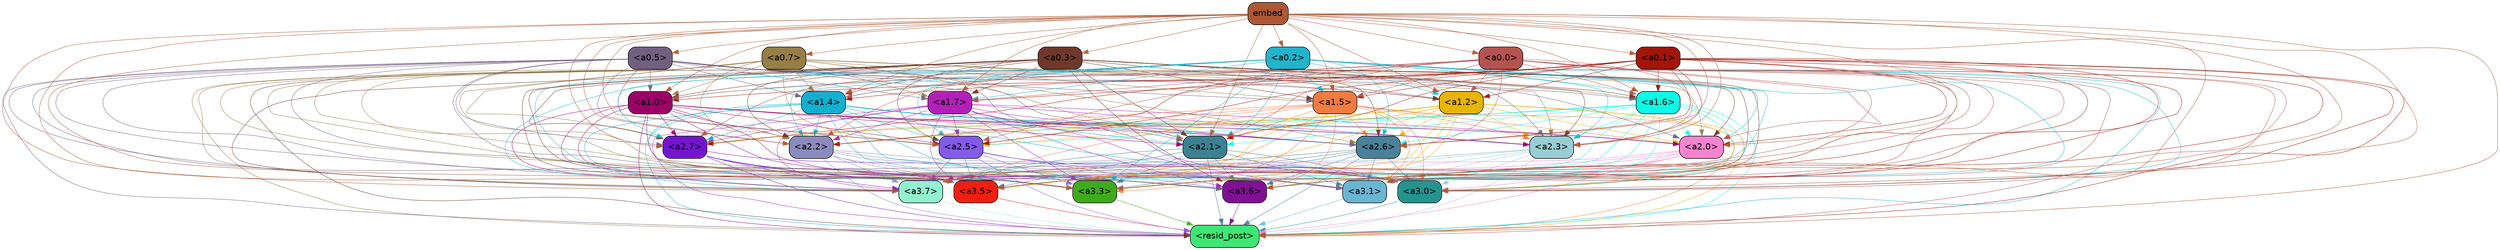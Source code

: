 strict digraph "" {
	graph [bgcolor=transparent,
		layout=dot,
		overlap=false,
		splines=true
	];
	"<a3.7>"	[color=black,
		fillcolor="#92f1cf",
		fontname=Helvetica,
		shape=box,
		style="filled, rounded"];
	"<resid_post>"	[color=black,
		fillcolor="#3de774",
		fontname=Helvetica,
		shape=box,
		style="filled, rounded"];
	"<a3.7>" -> "<resid_post>"	[color="#92f1cf",
		penwidth=0.6];
	"<a3.6>"	[color=black,
		fillcolor="#801094",
		fontname=Helvetica,
		shape=box,
		style="filled, rounded"];
	"<a3.6>" -> "<resid_post>"	[color="#801094",
		penwidth=0.6];
	"<a3.5>"	[color=black,
		fillcolor="#f01f12",
		fontname=Helvetica,
		shape=box,
		style="filled, rounded"];
	"<a3.5>" -> "<resid_post>"	[color="#f01f12",
		penwidth=0.6];
	"<a3.3>"	[color=black,
		fillcolor="#40ab1a",
		fontname=Helvetica,
		shape=box,
		style="filled, rounded"];
	"<a3.3>" -> "<resid_post>"	[color="#40ab1a",
		penwidth=0.6];
	"<a3.1>"	[color=black,
		fillcolor="#69b6d2",
		fontname=Helvetica,
		shape=box,
		style="filled, rounded"];
	"<a3.1>" -> "<resid_post>"	[color="#69b6d2",
		penwidth=0.6];
	"<a3.0>"	[color=black,
		fillcolor="#24948f",
		fontname=Helvetica,
		shape=box,
		style="filled, rounded"];
	"<a3.0>" -> "<resid_post>"	[color="#24948f",
		penwidth=0.6];
	"<a2.7>"	[color=black,
		fillcolor="#7315cf",
		fontname=Helvetica,
		shape=box,
		style="filled, rounded"];
	"<a2.7>" -> "<a3.7>"	[color="#7315cf",
		penwidth=0.6];
	"<a2.7>" -> "<resid_post>"	[color="#7315cf",
		penwidth=0.6];
	"<a2.7>" -> "<a3.6>"	[color="#7315cf",
		penwidth=0.6];
	"<a2.7>" -> "<a3.5>"	[color="#7315cf",
		penwidth=0.6];
	"<a2.7>" -> "<a3.3>"	[color="#7315cf",
		penwidth=0.6];
	"<a2.7>" -> "<a3.1>"	[color="#7315cf",
		penwidth=0.6];
	"<a2.7>" -> "<a3.0>"	[color="#7315cf",
		penwidth=0.6];
	"<a2.6>"	[color=black,
		fillcolor="#488199",
		fontname=Helvetica,
		shape=box,
		style="filled, rounded"];
	"<a2.6>" -> "<a3.7>"	[color="#488199",
		penwidth=0.6];
	"<a2.6>" -> "<resid_post>"	[color="#488199",
		penwidth=0.6];
	"<a2.6>" -> "<a3.6>"	[color="#488199",
		penwidth=0.6];
	"<a2.6>" -> "<a3.5>"	[color="#488199",
		penwidth=0.6];
	"<a2.6>" -> "<a3.3>"	[color="#488199",
		penwidth=0.6];
	"<a2.6>" -> "<a3.1>"	[color="#488199",
		penwidth=0.6];
	"<a2.6>" -> "<a3.0>"	[color="#488199",
		penwidth=0.6];
	"<a2.5>"	[color=black,
		fillcolor="#845aea",
		fontname=Helvetica,
		shape=box,
		style="filled, rounded"];
	"<a2.5>" -> "<a3.7>"	[color="#845aea",
		penwidth=0.6];
	"<a2.5>" -> "<resid_post>"	[color="#845aea",
		penwidth=0.6];
	"<a2.5>" -> "<a3.6>"	[color="#845aea",
		penwidth=0.6];
	"<a2.5>" -> "<a3.5>"	[color="#845aea",
		penwidth=0.6];
	"<a2.5>" -> "<a3.3>"	[color="#845aea",
		penwidth=0.6];
	"<a2.5>" -> "<a3.1>"	[color="#845aea",
		penwidth=0.6];
	"<a2.5>" -> "<a3.0>"	[color="#845aea",
		penwidth=0.6];
	"<a2.3>"	[color=black,
		fillcolor="#99cdd4",
		fontname=Helvetica,
		shape=box,
		style="filled, rounded"];
	"<a2.3>" -> "<a3.7>"	[color="#99cdd4",
		penwidth=0.6];
	"<a2.3>" -> "<resid_post>"	[color="#99cdd4",
		penwidth=0.6];
	"<a2.3>" -> "<a3.6>"	[color="#99cdd4",
		penwidth=0.6];
	"<a2.3>" -> "<a3.5>"	[color="#99cdd4",
		penwidth=0.6];
	"<a2.3>" -> "<a3.3>"	[color="#99cdd4",
		penwidth=0.6];
	"<a2.3>" -> "<a3.1>"	[color="#99cdd4",
		penwidth=0.6];
	"<a2.3>" -> "<a3.0>"	[color="#99cdd4",
		penwidth=0.6];
	"<a2.2>"	[color=black,
		fillcolor="#8b8cbd",
		fontname=Helvetica,
		shape=box,
		style="filled, rounded"];
	"<a2.2>" -> "<a3.7>"	[color="#8b8cbd",
		penwidth=0.6];
	"<a2.2>" -> "<resid_post>"	[color="#8b8cbd",
		penwidth=0.6];
	"<a2.2>" -> "<a3.6>"	[color="#8b8cbd",
		penwidth=0.6];
	"<a2.2>" -> "<a3.5>"	[color="#8b8cbd",
		penwidth=0.6];
	"<a2.2>" -> "<a3.3>"	[color="#8b8cbd",
		penwidth=0.6];
	"<a2.2>" -> "<a3.1>"	[color="#8b8cbd",
		penwidth=0.6];
	"<a2.2>" -> "<a3.0>"	[color="#8b8cbd",
		penwidth=0.6];
	"<a2.1>"	[color=black,
		fillcolor="#3b8191",
		fontname=Helvetica,
		shape=box,
		style="filled, rounded"];
	"<a2.1>" -> "<a3.7>"	[color="#3b8191",
		penwidth=0.6];
	"<a2.1>" -> "<resid_post>"	[color="#3b8191",
		penwidth=0.6];
	"<a2.1>" -> "<a3.6>"	[color="#3b8191",
		penwidth=0.6];
	"<a2.1>" -> "<a3.5>"	[color="#3b8191",
		penwidth=0.6];
	"<a2.1>" -> "<a3.3>"	[color="#3b8191",
		penwidth=0.6];
	"<a2.1>" -> "<a3.1>"	[color="#3b8191",
		penwidth=0.6];
	"<a2.1>" -> "<a3.0>"	[color="#3b8191",
		penwidth=0.6];
	"<a2.0>"	[color=black,
		fillcolor="#f683ce",
		fontname=Helvetica,
		shape=box,
		style="filled, rounded"];
	"<a2.0>" -> "<a3.7>"	[color="#f683ce",
		penwidth=0.6];
	"<a2.0>" -> "<resid_post>"	[color="#f683ce",
		penwidth=0.6];
	"<a2.0>" -> "<a3.6>"	[color="#f683ce",
		penwidth=0.6];
	"<a2.0>" -> "<a3.5>"	[color="#f683ce",
		penwidth=0.6];
	"<a2.0>" -> "<a3.3>"	[color="#f683ce",
		penwidth=0.6];
	"<a2.0>" -> "<a3.1>"	[color="#f683ce",
		penwidth=0.6];
	"<a2.0>" -> "<a3.0>"	[color="#f683ce",
		penwidth=0.6];
	"<a1.7>"	[color=black,
		fillcolor="#b320b9",
		fontname=Helvetica,
		shape=box,
		style="filled, rounded"];
	"<a1.7>" -> "<a3.7>"	[color="#b320b9",
		penwidth=0.6];
	"<a1.7>" -> "<resid_post>"	[color="#b320b9",
		penwidth=0.6];
	"<a1.7>" -> "<a3.6>"	[color="#b320b9",
		penwidth=0.6];
	"<a1.7>" -> "<a3.5>"	[color="#b320b9",
		penwidth=0.6];
	"<a1.7>" -> "<a3.3>"	[color="#b320b9",
		penwidth=0.6];
	"<a1.7>" -> "<a3.1>"	[color="#b320b9",
		penwidth=0.6];
	"<a1.7>" -> "<a3.0>"	[color="#b320b9",
		penwidth=0.6];
	"<a1.7>" -> "<a2.7>"	[color="#b320b9",
		penwidth=0.6];
	"<a1.7>" -> "<a2.6>"	[color="#b320b9",
		penwidth=0.6];
	"<a1.7>" -> "<a2.5>"	[color="#b320b9",
		penwidth=0.6];
	"<a1.7>" -> "<a2.3>"	[color="#b320b9",
		penwidth=0.6];
	"<a1.7>" -> "<a2.2>"	[color="#b320b9",
		penwidth=0.6];
	"<a1.7>" -> "<a2.1>"	[color="#b320b9",
		penwidth=0.6];
	"<a1.7>" -> "<a2.0>"	[color="#b320b9",
		penwidth=0.6];
	"<a1.6>"	[color=black,
		fillcolor="#08fee5",
		fontname=Helvetica,
		shape=box,
		style="filled, rounded"];
	"<a1.6>" -> "<a3.7>"	[color="#08fee5",
		penwidth=0.6];
	"<a1.6>" -> "<resid_post>"	[color="#08fee5",
		penwidth=0.6];
	"<a1.6>" -> "<a3.6>"	[color="#08fee5",
		penwidth=0.6];
	"<a1.6>" -> "<a3.5>"	[color="#08fee5",
		penwidth=0.6];
	"<a1.6>" -> "<a3.3>"	[color="#08fee5",
		penwidth=0.6];
	"<a1.6>" -> "<a3.1>"	[color="#08fee5",
		penwidth=0.6];
	"<a1.6>" -> "<a3.0>"	[color="#08fee5",
		penwidth=0.6];
	"<a1.6>" -> "<a2.7>"	[color="#08fee5",
		penwidth=0.6];
	"<a1.6>" -> "<a2.6>"	[color="#08fee5",
		penwidth=0.6];
	"<a1.6>" -> "<a2.5>"	[color="#08fee5",
		penwidth=0.6];
	"<a1.6>" -> "<a2.3>"	[color="#08fee5",
		penwidth=0.6];
	"<a1.6>" -> "<a2.2>"	[color="#08fee5",
		penwidth=0.6];
	"<a1.6>" -> "<a2.1>"	[color="#08fee5",
		penwidth=0.6];
	"<a1.6>" -> "<a2.0>"	[color="#08fee5",
		penwidth=0.6];
	"<a1.5>"	[color=black,
		fillcolor="#f37b41",
		fontname=Helvetica,
		shape=box,
		style="filled, rounded"];
	"<a1.5>" -> "<a3.7>"	[color="#f37b41",
		penwidth=0.6];
	"<a1.5>" -> "<resid_post>"	[color="#f37b41",
		penwidth=0.6];
	"<a1.5>" -> "<a3.6>"	[color="#f37b41",
		penwidth=0.6];
	"<a1.5>" -> "<a3.5>"	[color="#f37b41",
		penwidth=0.6];
	"<a1.5>" -> "<a3.3>"	[color="#f37b41",
		penwidth=0.6];
	"<a1.5>" -> "<a3.1>"	[color="#f37b41",
		penwidth=0.6];
	"<a1.5>" -> "<a3.0>"	[color="#f37b41",
		penwidth=0.6];
	"<a1.5>" -> "<a2.7>"	[color="#f37b41",
		penwidth=0.6];
	"<a1.5>" -> "<a2.6>"	[color="#f37b41",
		penwidth=0.6];
	"<a1.5>" -> "<a2.5>"	[color="#f37b41",
		penwidth=0.6];
	"<a1.5>" -> "<a2.3>"	[color="#f37b41",
		penwidth=0.6];
	"<a1.5>" -> "<a2.2>"	[color="#f37b41",
		penwidth=0.6];
	"<a1.5>" -> "<a2.1>"	[color="#f37b41",
		penwidth=0.6];
	"<a1.5>" -> "<a2.0>"	[color="#f37b41",
		penwidth=0.6];
	"<a1.4>"	[color=black,
		fillcolor="#14afd0",
		fontname=Helvetica,
		shape=box,
		style="filled, rounded"];
	"<a1.4>" -> "<a3.7>"	[color="#14afd0",
		penwidth=0.6];
	"<a1.4>" -> "<resid_post>"	[color="#14afd0",
		penwidth=0.6];
	"<a1.4>" -> "<a3.6>"	[color="#14afd0",
		penwidth=0.6];
	"<a1.4>" -> "<a3.5>"	[color="#14afd0",
		penwidth=0.6];
	"<a1.4>" -> "<a3.3>"	[color="#14afd0",
		penwidth=0.6];
	"<a1.4>" -> "<a3.1>"	[color="#14afd0",
		penwidth=0.6];
	"<a1.4>" -> "<a3.0>"	[color="#14afd0",
		penwidth=0.6];
	"<a1.4>" -> "<a2.7>"	[color="#14afd0",
		penwidth=0.6];
	"<a1.4>" -> "<a2.6>"	[color="#14afd0",
		penwidth=0.6];
	"<a1.4>" -> "<a2.5>"	[color="#14afd0",
		penwidth=0.6];
	"<a1.4>" -> "<a2.3>"	[color="#14afd0",
		penwidth=0.6];
	"<a1.4>" -> "<a2.2>"	[color="#14afd0",
		penwidth=0.6];
	"<a1.4>" -> "<a2.1>"	[color="#14afd0",
		penwidth=0.6];
	"<a1.4>" -> "<a2.0>"	[color="#14afd0",
		penwidth=0.6];
	"<a1.2>"	[color=black,
		fillcolor="#e7b500",
		fontname=Helvetica,
		shape=box,
		style="filled, rounded"];
	"<a1.2>" -> "<a3.7>"	[color="#e7b500",
		penwidth=0.6];
	"<a1.2>" -> "<resid_post>"	[color="#e7b500",
		penwidth=0.6];
	"<a1.2>" -> "<a3.6>"	[color="#e7b500",
		penwidth=0.6];
	"<a1.2>" -> "<a3.5>"	[color="#e7b500",
		penwidth=0.6];
	"<a1.2>" -> "<a3.3>"	[color="#e7b500",
		penwidth=0.6];
	"<a1.2>" -> "<a3.1>"	[color="#e7b500",
		penwidth=0.6];
	"<a1.2>" -> "<a3.0>"	[color="#e7b500",
		penwidth=0.6];
	"<a1.2>" -> "<a2.7>"	[color="#e7b500",
		penwidth=0.6];
	"<a1.2>" -> "<a2.6>"	[color="#e7b500",
		penwidth=0.6];
	"<a1.2>" -> "<a2.5>"	[color="#e7b500",
		penwidth=0.6];
	"<a1.2>" -> "<a2.3>"	[color="#e7b500",
		penwidth=0.6];
	"<a1.2>" -> "<a2.2>"	[color="#e7b500",
		penwidth=0.6];
	"<a1.2>" -> "<a2.1>"	[color="#e7b500",
		penwidth=0.6];
	"<a1.2>" -> "<a2.0>"	[color="#e7b500",
		penwidth=0.6];
	"<a1.0>"	[color=black,
		fillcolor="#9c0168",
		fontname=Helvetica,
		shape=box,
		style="filled, rounded"];
	"<a1.0>" -> "<a3.7>"	[color="#9c0168",
		penwidth=0.6];
	"<a1.0>" -> "<resid_post>"	[color="#9c0168",
		penwidth=0.6];
	"<a1.0>" -> "<a3.6>"	[color="#9c0168",
		penwidth=0.6];
	"<a1.0>" -> "<a3.5>"	[color="#9c0168",
		penwidth=0.6];
	"<a1.0>" -> "<a3.3>"	[color="#9c0168",
		penwidth=0.6];
	"<a1.0>" -> "<a3.1>"	[color="#9c0168",
		penwidth=0.6];
	"<a1.0>" -> "<a3.0>"	[color="#9c0168",
		penwidth=0.6];
	"<a1.0>" -> "<a2.7>"	[color="#9c0168",
		penwidth=0.6];
	"<a1.0>" -> "<a2.6>"	[color="#9c0168",
		penwidth=0.6];
	"<a1.0>" -> "<a2.5>"	[color="#9c0168",
		penwidth=0.6];
	"<a1.0>" -> "<a2.3>"	[color="#9c0168",
		penwidth=0.6];
	"<a1.0>" -> "<a2.2>"	[color="#9c0168",
		penwidth=0.6];
	"<a1.0>" -> "<a2.1>"	[color="#9c0168",
		penwidth=0.6];
	"<a1.0>" -> "<a2.0>"	[color="#9c0168",
		penwidth=0.6];
	"<a0.7>"	[color=black,
		fillcolor="#967e45",
		fontname=Helvetica,
		shape=box,
		style="filled, rounded"];
	"<a0.7>" -> "<a3.7>"	[color="#967e45",
		penwidth=0.6];
	"<a0.7>" -> "<resid_post>"	[color="#967e45",
		penwidth=0.6];
	"<a0.7>" -> "<a3.6>"	[color="#967e45",
		penwidth=0.6];
	"<a0.7>" -> "<a3.5>"	[color="#967e45",
		penwidth=0.6];
	"<a0.7>" -> "<a3.3>"	[color="#967e45",
		penwidth=0.6];
	"<a0.7>" -> "<a3.1>"	[color="#967e45",
		penwidth=0.6];
	"<a0.7>" -> "<a3.0>"	[color="#967e45",
		penwidth=0.6];
	"<a0.7>" -> "<a2.7>"	[color="#967e45",
		penwidth=0.6];
	"<a0.7>" -> "<a2.6>"	[color="#967e45",
		penwidth=0.6];
	"<a0.7>" -> "<a2.5>"	[color="#967e45",
		penwidth=0.6];
	"<a0.7>" -> "<a2.3>"	[color="#967e45",
		penwidth=0.6];
	"<a0.7>" -> "<a2.2>"	[color="#967e45",
		penwidth=0.6];
	"<a0.7>" -> "<a2.1>"	[color="#967e45",
		penwidth=0.6];
	"<a0.7>" -> "<a2.0>"	[color="#967e45",
		penwidth=0.6];
	"<a0.7>" -> "<a1.7>"	[color="#967e45",
		penwidth=0.6];
	"<a0.7>" -> "<a1.6>"	[color="#967e45",
		penwidth=0.6];
	"<a0.7>" -> "<a1.5>"	[color="#967e45",
		penwidth=0.6];
	"<a0.7>" -> "<a1.4>"	[color="#967e45",
		penwidth=0.6];
	"<a0.7>" -> "<a1.2>"	[color="#967e45",
		penwidth=0.6];
	"<a0.7>" -> "<a1.0>"	[color="#967e45",
		penwidth=0.6];
	"<a0.5>"	[color=black,
		fillcolor="#736081",
		fontname=Helvetica,
		shape=box,
		style="filled, rounded"];
	"<a0.5>" -> "<a3.7>"	[color="#736081",
		penwidth=0.6];
	"<a0.5>" -> "<resid_post>"	[color="#736081",
		penwidth=0.6];
	"<a0.5>" -> "<a3.6>"	[color="#736081",
		penwidth=0.6];
	"<a0.5>" -> "<a3.5>"	[color="#736081",
		penwidth=0.6];
	"<a0.5>" -> "<a3.3>"	[color="#736081",
		penwidth=0.6];
	"<a0.5>" -> "<a3.1>"	[color="#736081",
		penwidth=0.6];
	"<a0.5>" -> "<a3.0>"	[color="#736081",
		penwidth=0.6];
	"<a0.5>" -> "<a2.7>"	[color="#736081",
		penwidth=0.6];
	"<a0.5>" -> "<a2.6>"	[color="#736081",
		penwidth=0.6];
	"<a0.5>" -> "<a2.5>"	[color="#736081",
		penwidth=0.6];
	"<a0.5>" -> "<a2.3>"	[color="#736081",
		penwidth=0.6];
	"<a0.5>" -> "<a2.2>"	[color="#736081",
		penwidth=0.6];
	"<a0.5>" -> "<a2.1>"	[color="#736081",
		penwidth=0.6];
	"<a0.5>" -> "<a2.0>"	[color="#736081",
		penwidth=0.6];
	"<a0.5>" -> "<a1.7>"	[color="#736081",
		penwidth=0.6];
	"<a0.5>" -> "<a1.6>"	[color="#736081",
		penwidth=0.6];
	"<a0.5>" -> "<a1.5>"	[color="#736081",
		penwidth=0.6];
	"<a0.5>" -> "<a1.4>"	[color="#736081",
		penwidth=0.6];
	"<a0.5>" -> "<a1.2>"	[color="#736081",
		penwidth=0.6];
	"<a0.5>" -> "<a1.0>"	[color="#736081",
		penwidth=0.6];
	"<a0.3>"	[color=black,
		fillcolor="#6f382b",
		fontname=Helvetica,
		shape=box,
		style="filled, rounded"];
	"<a0.3>" -> "<a3.7>"	[color="#6f382b",
		penwidth=0.6];
	"<a0.3>" -> "<resid_post>"	[color="#6f382b",
		penwidth=0.6];
	"<a0.3>" -> "<a3.6>"	[color="#6f382b",
		penwidth=0.6];
	"<a0.3>" -> "<a3.5>"	[color="#6f382b",
		penwidth=0.6];
	"<a0.3>" -> "<a3.3>"	[color="#6f382b",
		penwidth=0.6];
	"<a0.3>" -> "<a3.1>"	[color="#6f382b",
		penwidth=0.6];
	"<a0.3>" -> "<a3.0>"	[color="#6f382b",
		penwidth=0.6];
	"<a0.3>" -> "<a2.7>"	[color="#6f382b",
		penwidth=0.6];
	"<a0.3>" -> "<a2.6>"	[color="#6f382b",
		penwidth=0.6];
	"<a0.3>" -> "<a2.5>"	[color="#6f382b",
		penwidth=0.6];
	"<a0.3>" -> "<a2.3>"	[color="#6f382b",
		penwidth=0.6];
	"<a0.3>" -> "<a2.2>"	[color="#6f382b",
		penwidth=0.6];
	"<a0.3>" -> "<a2.1>"	[color="#6f382b",
		penwidth=0.6];
	"<a0.3>" -> "<a2.0>"	[color="#6f382b",
		penwidth=0.6];
	"<a0.3>" -> "<a1.7>"	[color="#6f382b",
		penwidth=0.6];
	"<a0.3>" -> "<a1.6>"	[color="#6f382b",
		penwidth=0.6];
	"<a0.3>" -> "<a1.5>"	[color="#6f382b",
		penwidth=0.6];
	"<a0.3>" -> "<a1.4>"	[color="#6f382b",
		penwidth=0.6];
	"<a0.3>" -> "<a1.2>"	[color="#6f382b",
		penwidth=0.6];
	"<a0.3>" -> "<a1.0>"	[color="#6f382b",
		penwidth=0.6];
	"<a0.2>"	[color=black,
		fillcolor="#21b4cb",
		fontname=Helvetica,
		shape=box,
		style="filled, rounded"];
	"<a0.2>" -> "<a3.7>"	[color="#21b4cb",
		penwidth=0.6];
	"<a0.2>" -> "<resid_post>"	[color="#21b4cb",
		penwidth=0.6];
	"<a0.2>" -> "<a3.6>"	[color="#21b4cb",
		penwidth=0.6];
	"<a0.2>" -> "<a3.5>"	[color="#21b4cb",
		penwidth=0.6];
	"<a0.2>" -> "<a3.3>"	[color="#21b4cb",
		penwidth=0.6];
	"<a0.2>" -> "<a3.1>"	[color="#21b4cb",
		penwidth=0.6];
	"<a0.2>" -> "<a3.0>"	[color="#21b4cb",
		penwidth=0.6];
	"<a0.2>" -> "<a2.7>"	[color="#21b4cb",
		penwidth=0.6];
	"<a0.2>" -> "<a2.6>"	[color="#21b4cb",
		penwidth=0.6];
	"<a0.2>" -> "<a2.5>"	[color="#21b4cb",
		penwidth=0.6];
	"<a0.2>" -> "<a2.3>"	[color="#21b4cb",
		penwidth=0.6];
	"<a0.2>" -> "<a2.2>"	[color="#21b4cb",
		penwidth=0.6];
	"<a0.2>" -> "<a2.1>"	[color="#21b4cb",
		penwidth=0.6];
	"<a0.2>" -> "<a2.0>"	[color="#21b4cb",
		penwidth=0.6];
	"<a0.2>" -> "<a1.7>"	[color="#21b4cb",
		penwidth=0.6];
	"<a0.2>" -> "<a1.6>"	[color="#21b4cb",
		penwidth=0.6];
	"<a0.2>" -> "<a1.5>"	[color="#21b4cb",
		penwidth=0.6];
	"<a0.2>" -> "<a1.4>"	[color="#21b4cb",
		penwidth=0.6];
	"<a0.2>" -> "<a1.2>"	[color="#21b4cb",
		penwidth=0.6];
	"<a0.2>" -> "<a1.0>"	[color="#21b4cb",
		penwidth=0.6];
	"<a0.1>"	[color=black,
		fillcolor="#a21508",
		fontname=Helvetica,
		shape=box,
		style="filled, rounded"];
	"<a0.1>" -> "<a3.7>"	[color="#a21508",
		penwidth=0.6];
	"<a0.1>" -> "<resid_post>"	[color="#a21508",
		penwidth=0.6];
	"<a0.1>" -> "<a3.6>"	[color="#a21508",
		penwidth=0.6];
	"<a0.1>" -> "<a3.5>"	[color="#a21508",
		penwidth=0.6];
	"<a0.1>" -> "<a3.3>"	[color="#a21508",
		penwidth=0.6];
	"<a0.1>" -> "<a3.1>"	[color="#a21508",
		penwidth=0.6];
	"<a0.1>" -> "<a3.0>"	[color="#a21508",
		penwidth=0.6];
	"<a0.1>" -> "<a2.7>"	[color="#a21508",
		penwidth=0.6];
	"<a0.1>" -> "<a2.6>"	[color="#a21508",
		penwidth=0.6];
	"<a0.1>" -> "<a2.5>"	[color="#a21508",
		penwidth=0.6];
	"<a0.1>" -> "<a2.3>"	[color="#a21508",
		penwidth=0.6];
	"<a0.1>" -> "<a2.2>"	[color="#a21508",
		penwidth=0.6];
	"<a0.1>" -> "<a2.1>"	[color="#a21508",
		penwidth=0.6];
	"<a0.1>" -> "<a2.0>"	[color="#a21508",
		penwidth=0.6];
	"<a0.1>" -> "<a1.7>"	[color="#a21508",
		penwidth=0.6];
	"<a0.1>" -> "<a1.6>"	[color="#a21508",
		penwidth=0.6];
	"<a0.1>" -> "<a1.5>"	[color="#a21508",
		penwidth=0.6];
	"<a0.1>" -> "<a1.4>"	[color="#a21508",
		penwidth=0.6];
	"<a0.1>" -> "<a1.2>"	[color="#a21508",
		penwidth=0.6];
	"<a0.1>" -> "<a1.0>"	[color="#a21508",
		penwidth=0.6];
	"<a0.0>"	[color=black,
		fillcolor="#b55350",
		fontname=Helvetica,
		shape=box,
		style="filled, rounded"];
	"<a0.0>" -> "<a3.7>"	[color="#b55350",
		penwidth=0.6];
	"<a0.0>" -> "<resid_post>"	[color="#b55350",
		penwidth=0.6];
	"<a0.0>" -> "<a3.6>"	[color="#b55350",
		penwidth=0.6];
	"<a0.0>" -> "<a3.5>"	[color="#b55350",
		penwidth=0.6];
	"<a0.0>" -> "<a3.3>"	[color="#b55350",
		penwidth=0.6];
	"<a0.0>" -> "<a3.1>"	[color="#b55350",
		penwidth=0.6];
	"<a0.0>" -> "<a3.0>"	[color="#b55350",
		penwidth=0.6];
	"<a0.0>" -> "<a2.7>"	[color="#b55350",
		penwidth=0.6];
	"<a0.0>" -> "<a2.6>"	[color="#b55350",
		penwidth=0.6];
	"<a0.0>" -> "<a2.5>"	[color="#b55350",
		penwidth=0.6];
	"<a0.0>" -> "<a2.3>"	[color="#b55350",
		penwidth=0.6];
	"<a0.0>" -> "<a2.2>"	[color="#b55350",
		penwidth=0.6];
	"<a0.0>" -> "<a2.1>"	[color="#b55350",
		penwidth=0.6];
	"<a0.0>" -> "<a2.0>"	[color="#b55350",
		penwidth=0.6];
	"<a0.0>" -> "<a1.7>"	[color="#b55350",
		penwidth=0.6];
	"<a0.0>" -> "<a1.6>"	[color="#b55350",
		penwidth=0.6];
	"<a0.0>" -> "<a1.5>"	[color="#b55350",
		penwidth=0.6];
	"<a0.0>" -> "<a1.4>"	[color="#b55350",
		penwidth=0.6];
	"<a0.0>" -> "<a1.2>"	[color="#b55350",
		penwidth=0.6];
	"<a0.0>" -> "<a1.0>"	[color="#b55350",
		penwidth=0.6];
	embed	[color=black,
		fillcolor="#ad5833",
		fontname=Helvetica,
		shape=box,
		style="filled, rounded"];
	embed -> "<a3.7>"	[color="#ad5833",
		penwidth=0.6];
	embed -> "<resid_post>"	[color="#ad5833",
		penwidth=0.6];
	embed -> "<a3.6>"	[color="#ad5833",
		penwidth=0.6];
	embed -> "<a3.5>"	[color="#ad5833",
		penwidth=0.6];
	embed -> "<a3.3>"	[color="#ad5833",
		penwidth=0.6];
	embed -> "<a3.1>"	[color="#ad5833",
		penwidth=0.6];
	embed -> "<a3.0>"	[color="#ad5833",
		penwidth=0.6];
	embed -> "<a2.7>"	[color="#ad5833",
		penwidth=0.6];
	embed -> "<a2.6>"	[color="#ad5833",
		penwidth=0.6];
	embed -> "<a2.5>"	[color="#ad5833",
		penwidth=0.6];
	embed -> "<a2.3>"	[color="#ad5833",
		penwidth=0.6];
	embed -> "<a2.2>"	[color="#ad5833",
		penwidth=0.6];
	embed -> "<a2.1>"	[color="#ad5833",
		penwidth=0.6];
	embed -> "<a2.0>"	[color="#ad5833",
		penwidth=0.6];
	embed -> "<a1.7>"	[color="#ad5833",
		penwidth=0.6];
	embed -> "<a1.6>"	[color="#ad5833",
		penwidth=0.6];
	embed -> "<a1.5>"	[color="#ad5833",
		penwidth=0.6];
	embed -> "<a1.4>"	[color="#ad5833",
		penwidth=0.6];
	embed -> "<a1.2>"	[color="#ad5833",
		penwidth=0.6];
	embed -> "<a1.0>"	[color="#ad5833",
		penwidth=0.6];
	embed -> "<a0.7>"	[color="#ad5833",
		penwidth=0.6];
	embed -> "<a0.5>"	[color="#ad5833",
		penwidth=0.6];
	embed -> "<a0.3>"	[color="#ad5833",
		penwidth=0.6];
	embed -> "<a0.2>"	[color="#ad5833",
		penwidth=0.6];
	embed -> "<a0.1>"	[color="#ad5833",
		penwidth=0.6];
	embed -> "<a0.0>"	[color="#ad5833",
		penwidth=0.6];
}
